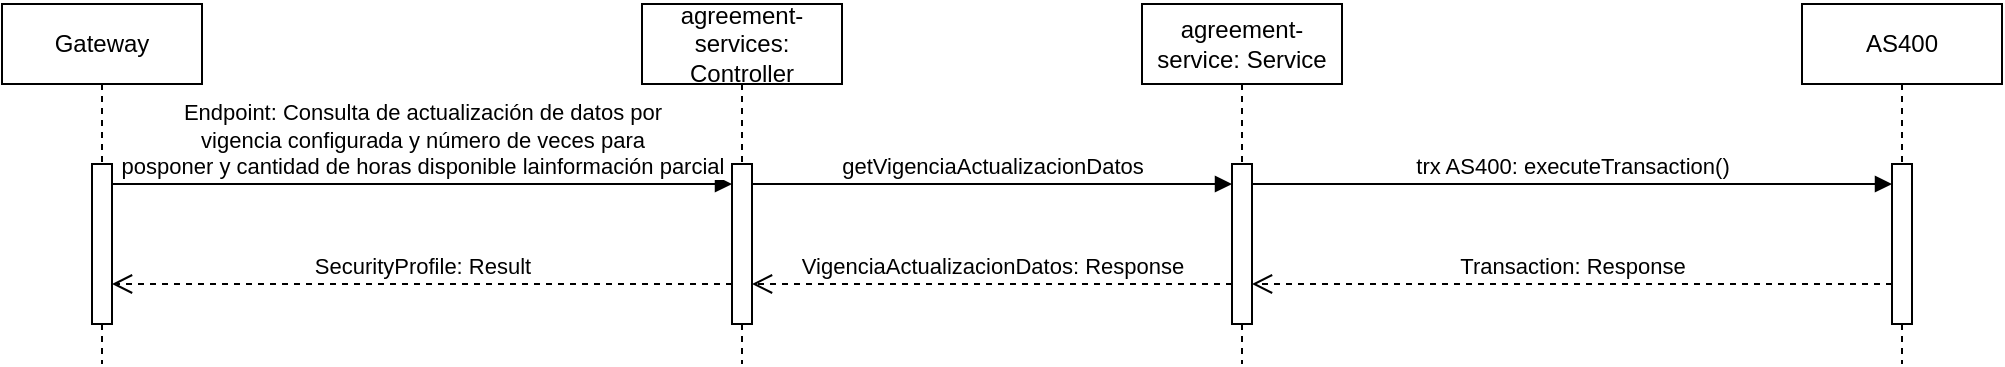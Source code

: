 <mxfile version="22.0.8" type="github">
  <diagram name="Page-1" id="2YBvvXClWsGukQMizWep">
    <mxGraphModel dx="1811" dy="709" grid="1" gridSize="10" guides="1" tooltips="1" connect="1" arrows="1" fold="1" page="1" pageScale="1" pageWidth="850" pageHeight="1100" math="0" shadow="0">
      <root>
        <mxCell id="0" />
        <mxCell id="1" parent="0" />
        <mxCell id="_vU3EVEK0Me3MSrH0ikC-1" value="Gateway" style="shape=umlLifeline;perimeter=lifelinePerimeter;whiteSpace=wrap;html=1;container=0;dropTarget=0;collapsible=0;recursiveResize=0;outlineConnect=0;portConstraint=eastwest;newEdgeStyle={&quot;edgeStyle&quot;:&quot;elbowEdgeStyle&quot;,&quot;elbow&quot;:&quot;vertical&quot;,&quot;curved&quot;:0,&quot;rounded&quot;:0};" parent="1" vertex="1">
          <mxGeometry x="40" y="400" width="100" height="180" as="geometry" />
        </mxCell>
        <mxCell id="_vU3EVEK0Me3MSrH0ikC-2" value="" style="html=1;points=[];perimeter=orthogonalPerimeter;outlineConnect=0;targetShapes=umlLifeline;portConstraint=eastwest;newEdgeStyle={&quot;edgeStyle&quot;:&quot;elbowEdgeStyle&quot;,&quot;elbow&quot;:&quot;vertical&quot;,&quot;curved&quot;:0,&quot;rounded&quot;:0};" parent="_vU3EVEK0Me3MSrH0ikC-1" vertex="1">
          <mxGeometry x="45" y="80" width="10" height="80" as="geometry" />
        </mxCell>
        <mxCell id="_vU3EVEK0Me3MSrH0ikC-3" value="agreement-services: Controller" style="shape=umlLifeline;perimeter=lifelinePerimeter;whiteSpace=wrap;html=1;container=0;dropTarget=0;collapsible=0;recursiveResize=0;outlineConnect=0;portConstraint=eastwest;newEdgeStyle={&quot;edgeStyle&quot;:&quot;elbowEdgeStyle&quot;,&quot;elbow&quot;:&quot;vertical&quot;,&quot;curved&quot;:0,&quot;rounded&quot;:0};" parent="1" vertex="1">
          <mxGeometry x="360" y="400" width="100" height="180" as="geometry" />
        </mxCell>
        <mxCell id="_vU3EVEK0Me3MSrH0ikC-4" value="" style="html=1;points=[];perimeter=orthogonalPerimeter;outlineConnect=0;targetShapes=umlLifeline;portConstraint=eastwest;newEdgeStyle={&quot;edgeStyle&quot;:&quot;elbowEdgeStyle&quot;,&quot;elbow&quot;:&quot;vertical&quot;,&quot;curved&quot;:0,&quot;rounded&quot;:0};" parent="_vU3EVEK0Me3MSrH0ikC-3" vertex="1">
          <mxGeometry x="45" y="80" width="10" height="80" as="geometry" />
        </mxCell>
        <mxCell id="_vU3EVEK0Me3MSrH0ikC-5" value="AS400" style="shape=umlLifeline;perimeter=lifelinePerimeter;whiteSpace=wrap;html=1;container=0;dropTarget=0;collapsible=0;recursiveResize=0;outlineConnect=0;portConstraint=eastwest;newEdgeStyle={&quot;edgeStyle&quot;:&quot;elbowEdgeStyle&quot;,&quot;elbow&quot;:&quot;vertical&quot;,&quot;curved&quot;:0,&quot;rounded&quot;:0};" parent="1" vertex="1">
          <mxGeometry x="940" y="400" width="100" height="180" as="geometry" />
        </mxCell>
        <mxCell id="_vU3EVEK0Me3MSrH0ikC-6" value="" style="html=1;points=[];perimeter=orthogonalPerimeter;outlineConnect=0;targetShapes=umlLifeline;portConstraint=eastwest;newEdgeStyle={&quot;edgeStyle&quot;:&quot;elbowEdgeStyle&quot;,&quot;elbow&quot;:&quot;vertical&quot;,&quot;curved&quot;:0,&quot;rounded&quot;:0};" parent="_vU3EVEK0Me3MSrH0ikC-5" vertex="1">
          <mxGeometry x="45" y="80" width="10" height="80" as="geometry" />
        </mxCell>
        <mxCell id="_vU3EVEK0Me3MSrH0ikC-13" value="Endpoint: Consulta de actualización de datos por &lt;br&gt;vigencia configurada y número de veces para &lt;br&gt;posponer y cantidad de horas disponible lainformación parcial" style="html=1;verticalAlign=bottom;endArrow=block;edgeStyle=elbowEdgeStyle;elbow=vertical;curved=0;rounded=0;" parent="1" source="_vU3EVEK0Me3MSrH0ikC-2" target="_vU3EVEK0Me3MSrH0ikC-4" edge="1">
          <mxGeometry relative="1" as="geometry">
            <mxPoint x="105" y="490" as="sourcePoint" />
            <Array as="points">
              <mxPoint x="190" y="490" />
            </Array>
            <mxPoint x="275" y="490" as="targetPoint" />
          </mxGeometry>
        </mxCell>
        <mxCell id="_vU3EVEK0Me3MSrH0ikC-15" value="SecurityProfile: Result" style="html=1;verticalAlign=bottom;endArrow=open;dashed=1;endSize=8;edgeStyle=elbowEdgeStyle;elbow=vertical;curved=0;rounded=0;" parent="1" source="_vU3EVEK0Me3MSrH0ikC-4" target="_vU3EVEK0Me3MSrH0ikC-2" edge="1">
          <mxGeometry relative="1" as="geometry">
            <mxPoint x="195" y="640" as="targetPoint" />
            <Array as="points">
              <mxPoint x="350" y="540" />
              <mxPoint x="290" y="640" />
            </Array>
            <mxPoint x="365" y="640" as="sourcePoint" />
          </mxGeometry>
        </mxCell>
        <mxCell id="_vU3EVEK0Me3MSrH0ikC-16" value="trx AS400: executeTransaction()" style="html=1;verticalAlign=bottom;endArrow=block;edgeStyle=elbowEdgeStyle;elbow=vertical;curved=0;rounded=0;" parent="1" target="_vU3EVEK0Me3MSrH0ikC-6" edge="1" source="_vU3EVEK0Me3MSrH0ikC-20">
          <mxGeometry relative="1" as="geometry">
            <mxPoint x="720" y="510" as="sourcePoint" />
            <Array as="points">
              <mxPoint x="870" y="490" />
            </Array>
            <mxPoint x="985" y="510" as="targetPoint" />
          </mxGeometry>
        </mxCell>
        <mxCell id="_vU3EVEK0Me3MSrH0ikC-17" value="Transaction: Response" style="html=1;verticalAlign=bottom;endArrow=open;dashed=1;endSize=8;edgeStyle=elbowEdgeStyle;elbow=vertical;curved=0;rounded=0;" parent="1" edge="1" target="_vU3EVEK0Me3MSrH0ikC-20" source="_vU3EVEK0Me3MSrH0ikC-6">
          <mxGeometry x="0.003" relative="1" as="geometry">
            <mxPoint x="680.0" y="540" as="targetPoint" />
            <Array as="points">
              <mxPoint x="820" y="540" />
            </Array>
            <mxPoint x="910" y="580" as="sourcePoint" />
            <mxPoint as="offset" />
          </mxGeometry>
        </mxCell>
        <mxCell id="_vU3EVEK0Me3MSrH0ikC-19" value="agreement-service: Service" style="shape=umlLifeline;perimeter=lifelinePerimeter;whiteSpace=wrap;html=1;container=0;dropTarget=0;collapsible=0;recursiveResize=0;outlineConnect=0;portConstraint=eastwest;newEdgeStyle={&quot;edgeStyle&quot;:&quot;elbowEdgeStyle&quot;,&quot;elbow&quot;:&quot;vertical&quot;,&quot;curved&quot;:0,&quot;rounded&quot;:0};" parent="1" vertex="1">
          <mxGeometry x="610" y="400" width="100" height="180" as="geometry" />
        </mxCell>
        <mxCell id="_vU3EVEK0Me3MSrH0ikC-20" value="" style="html=1;points=[];perimeter=orthogonalPerimeter;outlineConnect=0;targetShapes=umlLifeline;portConstraint=eastwest;newEdgeStyle={&quot;edgeStyle&quot;:&quot;elbowEdgeStyle&quot;,&quot;elbow&quot;:&quot;vertical&quot;,&quot;curved&quot;:0,&quot;rounded&quot;:0};" parent="_vU3EVEK0Me3MSrH0ikC-19" vertex="1">
          <mxGeometry x="45" y="80" width="10" height="80" as="geometry" />
        </mxCell>
        <mxCell id="pCHLIGkAUsJlZPyTWiGY-1" value="getVigenciaActualizacionDatos" style="html=1;verticalAlign=bottom;endArrow=block;edgeStyle=elbowEdgeStyle;elbow=vertical;curved=0;rounded=0;" edge="1" parent="1" source="_vU3EVEK0Me3MSrH0ikC-4" target="_vU3EVEK0Me3MSrH0ikC-20">
          <mxGeometry relative="1" as="geometry">
            <mxPoint x="420" y="510" as="sourcePoint" />
            <Array as="points">
              <mxPoint x="530" y="490" />
              <mxPoint x="505" y="510" />
            </Array>
            <mxPoint x="660" y="510" as="targetPoint" />
          </mxGeometry>
        </mxCell>
        <mxCell id="pCHLIGkAUsJlZPyTWiGY-2" value="VigenciaActualizacionDatos: Response" style="html=1;verticalAlign=bottom;endArrow=open;dashed=1;endSize=8;edgeStyle=elbowEdgeStyle;elbow=vertical;curved=0;rounded=0;" edge="1" parent="1" source="_vU3EVEK0Me3MSrH0ikC-20" target="_vU3EVEK0Me3MSrH0ikC-4">
          <mxGeometry x="0.003" relative="1" as="geometry">
            <mxPoint x="530" y="550" as="targetPoint" />
            <Array as="points">
              <mxPoint x="470" y="540" />
            </Array>
            <mxPoint x="635" y="540" as="sourcePoint" />
            <mxPoint as="offset" />
          </mxGeometry>
        </mxCell>
      </root>
    </mxGraphModel>
  </diagram>
</mxfile>
